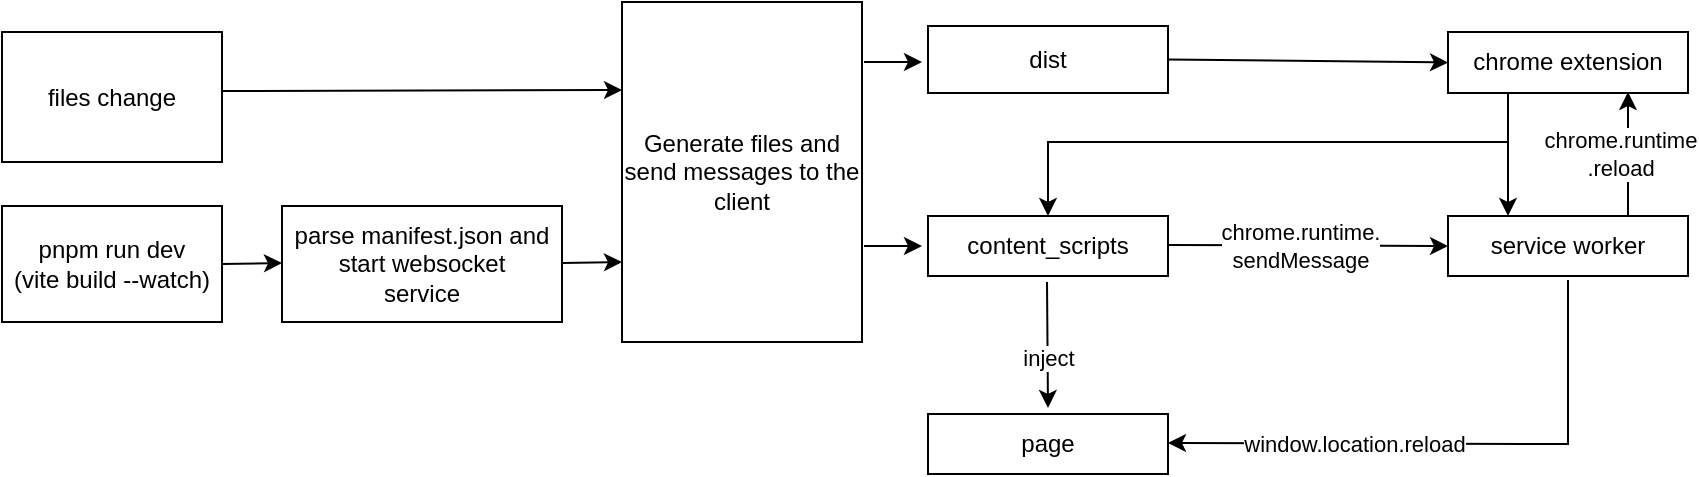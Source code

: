 <mxfile>
    <diagram id="_M_fOaLHztckxdP3wiTB" name="第 1 页">
        <mxGraphModel dx="729" dy="314" grid="1" gridSize="10" guides="1" tooltips="1" connect="1" arrows="1" fold="1" page="1" pageScale="1" pageWidth="1169" pageHeight="1654" math="0" shadow="0">
            <root>
                <mxCell id="0"/>
                <mxCell id="1" parent="0"/>
                <mxCell id="QyMh-5r2N0dAt28rJuuR-1" value="files change" style="rounded=0;whiteSpace=wrap;html=1;" parent="1" vertex="1">
                    <mxGeometry x="20" y="185" width="110" height="65" as="geometry"/>
                </mxCell>
                <mxCell id="QyMh-5r2N0dAt28rJuuR-2" value="pnpm run dev&lt;br&gt;(vite build --watch)" style="rounded=0;whiteSpace=wrap;html=1;" parent="1" vertex="1">
                    <mxGeometry x="20" y="272" width="110" height="58" as="geometry"/>
                </mxCell>
                <mxCell id="QyMh-5r2N0dAt28rJuuR-4" value="" style="endArrow=classic;html=1;rounded=0;" parent="1" edge="1">
                    <mxGeometry relative="1" as="geometry">
                        <mxPoint x="130" y="301" as="sourcePoint"/>
                        <mxPoint x="160" y="300.5" as="targetPoint"/>
                    </mxGeometry>
                </mxCell>
                <mxCell id="QyMh-5r2N0dAt28rJuuR-6" value="parse manifest.json and start websocket&lt;br&gt;service" style="rounded=0;whiteSpace=wrap;html=1;" parent="1" vertex="1">
                    <mxGeometry x="160" y="272" width="140" height="58" as="geometry"/>
                </mxCell>
                <mxCell id="QyMh-5r2N0dAt28rJuuR-24" value="dist" style="rounded=0;whiteSpace=wrap;html=1;" parent="1" vertex="1">
                    <mxGeometry x="483" y="182" width="120" height="33.5" as="geometry"/>
                </mxCell>
                <mxCell id="QyMh-5r2N0dAt28rJuuR-25" value="" style="endArrow=classic;html=1;rounded=0;" parent="1" edge="1">
                    <mxGeometry relative="1" as="geometry">
                        <mxPoint x="451" y="292" as="sourcePoint"/>
                        <mxPoint x="480" y="292" as="targetPoint"/>
                    </mxGeometry>
                </mxCell>
                <mxCell id="QyMh-5r2N0dAt28rJuuR-27" value="content_scripts" style="rounded=0;whiteSpace=wrap;html=1;" parent="1" vertex="1">
                    <mxGeometry x="483" y="277" width="120" height="30" as="geometry"/>
                </mxCell>
                <mxCell id="QyMh-5r2N0dAt28rJuuR-33" value="" style="endArrow=classic;html=1;rounded=0;" parent="1" edge="1">
                    <mxGeometry relative="1" as="geometry">
                        <mxPoint x="542.5" y="310" as="sourcePoint"/>
                        <mxPoint x="543" y="373" as="targetPoint"/>
                    </mxGeometry>
                </mxCell>
                <mxCell id="QyMh-5r2N0dAt28rJuuR-34" value="inject" style="edgeLabel;resizable=0;html=1;align=center;verticalAlign=middle;" parent="QyMh-5r2N0dAt28rJuuR-33" connectable="0" vertex="1">
                    <mxGeometry relative="1" as="geometry">
                        <mxPoint y="6" as="offset"/>
                    </mxGeometry>
                </mxCell>
                <mxCell id="QyMh-5r2N0dAt28rJuuR-36" value="" style="endArrow=classic;html=1;rounded=0;exitX=1;exitY=0.5;exitDx=0;exitDy=0;entryX=0;entryY=0.5;entryDx=0;entryDy=0;" parent="1" source="QyMh-5r2N0dAt28rJuuR-24" target="QyMh-5r2N0dAt28rJuuR-39" edge="1">
                    <mxGeometry relative="1" as="geometry">
                        <mxPoint x="613" y="199.5" as="sourcePoint"/>
                        <mxPoint x="683" y="199.5" as="targetPoint"/>
                    </mxGeometry>
                </mxCell>
                <mxCell id="QyMh-5r2N0dAt28rJuuR-39" value="chrome extension" style="rounded=0;whiteSpace=wrap;html=1;" parent="1" vertex="1">
                    <mxGeometry x="743" y="185" width="120" height="30.5" as="geometry"/>
                </mxCell>
                <mxCell id="QyMh-5r2N0dAt28rJuuR-41" value="service worker" style="rounded=0;whiteSpace=wrap;html=1;" parent="1" vertex="1">
                    <mxGeometry x="743" y="277" width="120" height="30" as="geometry"/>
                </mxCell>
                <mxCell id="QyMh-5r2N0dAt28rJuuR-44" value="" style="endArrow=classic;html=1;rounded=0;" parent="1" edge="1">
                    <mxGeometry relative="1" as="geometry">
                        <mxPoint x="130" y="214.5" as="sourcePoint"/>
                        <mxPoint x="330" y="214" as="targetPoint"/>
                    </mxGeometry>
                </mxCell>
                <mxCell id="QyMh-5r2N0dAt28rJuuR-45" value="" style="endArrow=classic;html=1;rounded=0;" parent="1" edge="1">
                    <mxGeometry relative="1" as="geometry">
                        <mxPoint x="451" y="200" as="sourcePoint"/>
                        <mxPoint x="480" y="200" as="targetPoint"/>
                    </mxGeometry>
                </mxCell>
                <mxCell id="QyMh-5r2N0dAt28rJuuR-47" value="" style="endArrow=classic;html=1;rounded=0;" parent="1" edge="1">
                    <mxGeometry relative="1" as="geometry">
                        <mxPoint x="603" y="291.5" as="sourcePoint"/>
                        <mxPoint x="743" y="292" as="targetPoint"/>
                    </mxGeometry>
                </mxCell>
                <mxCell id="QyMh-5r2N0dAt28rJuuR-48" value="chrome.runtime.&lt;br&gt;sendMessage" style="edgeLabel;resizable=0;html=1;align=center;verticalAlign=middle;" parent="QyMh-5r2N0dAt28rJuuR-47" connectable="0" vertex="1">
                    <mxGeometry relative="1" as="geometry">
                        <mxPoint x="-4" as="offset"/>
                    </mxGeometry>
                </mxCell>
                <mxCell id="QyMh-5r2N0dAt28rJuuR-52" value="" style="endArrow=classic;html=1;rounded=0;entryX=0.25;entryY=0;entryDx=0;entryDy=0;" parent="1" target="QyMh-5r2N0dAt28rJuuR-41" edge="1">
                    <mxGeometry width="50" height="50" relative="1" as="geometry">
                        <mxPoint x="773" y="215.5" as="sourcePoint"/>
                        <mxPoint x="773" y="255.58" as="targetPoint"/>
                    </mxGeometry>
                </mxCell>
                <mxCell id="QyMh-5r2N0dAt28rJuuR-55" value="" style="endArrow=classic;html=1;rounded=0;exitX=0.75;exitY=0;exitDx=0;exitDy=0;" parent="1" source="QyMh-5r2N0dAt28rJuuR-41" edge="1">
                    <mxGeometry relative="1" as="geometry">
                        <mxPoint x="833" y="270" as="sourcePoint"/>
                        <mxPoint x="833" y="215" as="targetPoint"/>
                    </mxGeometry>
                </mxCell>
                <mxCell id="QyMh-5r2N0dAt28rJuuR-56" value="chrome.runtime&lt;br&gt;.reload" style="edgeLabel;resizable=0;html=1;align=center;verticalAlign=middle;" parent="QyMh-5r2N0dAt28rJuuR-55" connectable="0" vertex="1">
                    <mxGeometry relative="1" as="geometry">
                        <mxPoint x="-4" as="offset"/>
                    </mxGeometry>
                </mxCell>
                <mxCell id="QyMh-5r2N0dAt28rJuuR-60" value="" style="endArrow=classic;html=1;rounded=0;entryX=0.5;entryY=0;entryDx=0;entryDy=0;" parent="1" target="QyMh-5r2N0dAt28rJuuR-27" edge="1">
                    <mxGeometry width="50" height="50" relative="1" as="geometry">
                        <mxPoint x="773" y="240" as="sourcePoint"/>
                        <mxPoint x="533" y="259.5" as="targetPoint"/>
                        <Array as="points">
                            <mxPoint x="543" y="240"/>
                        </Array>
                    </mxGeometry>
                </mxCell>
                <mxCell id="QyMh-5r2N0dAt28rJuuR-62" value="page" style="rounded=0;whiteSpace=wrap;html=1;" parent="1" vertex="1">
                    <mxGeometry x="483" y="376" width="120" height="30" as="geometry"/>
                </mxCell>
                <mxCell id="QyMh-5r2N0dAt28rJuuR-63" value="" style="endArrow=classic;html=1;rounded=0;" parent="1" edge="1">
                    <mxGeometry width="50" height="50" relative="1" as="geometry">
                        <mxPoint x="803" y="309" as="sourcePoint"/>
                        <mxPoint x="603" y="390.5" as="targetPoint"/>
                        <Array as="points">
                            <mxPoint x="803" y="391"/>
                        </Array>
                    </mxGeometry>
                </mxCell>
                <mxCell id="QyMh-5r2N0dAt28rJuuR-64" value="&lt;br&gt;window.location.reload" style="edgeLabel;html=1;align=center;verticalAlign=middle;resizable=0;points=[];" parent="QyMh-5r2N0dAt28rJuuR-63" vertex="1" connectable="0">
                    <mxGeometry x="0.479" y="-2" relative="1" as="geometry">
                        <mxPoint x="19" y="-5" as="offset"/>
                    </mxGeometry>
                </mxCell>
                <mxCell id="HcunS0X9Rf5Wt13aIQS7-4" value="" style="endArrow=classic;html=1;rounded=0;" parent="1" edge="1">
                    <mxGeometry relative="1" as="geometry">
                        <mxPoint x="300" y="300.5" as="sourcePoint"/>
                        <mxPoint x="330" y="300" as="targetPoint"/>
                    </mxGeometry>
                </mxCell>
                <mxCell id="HcunS0X9Rf5Wt13aIQS7-5" value="Generate files and send messages to the client" style="rounded=0;whiteSpace=wrap;html=1;" parent="1" vertex="1">
                    <mxGeometry x="330" y="170" width="120" height="170" as="geometry"/>
                </mxCell>
            </root>
        </mxGraphModel>
    </diagram>
</mxfile>